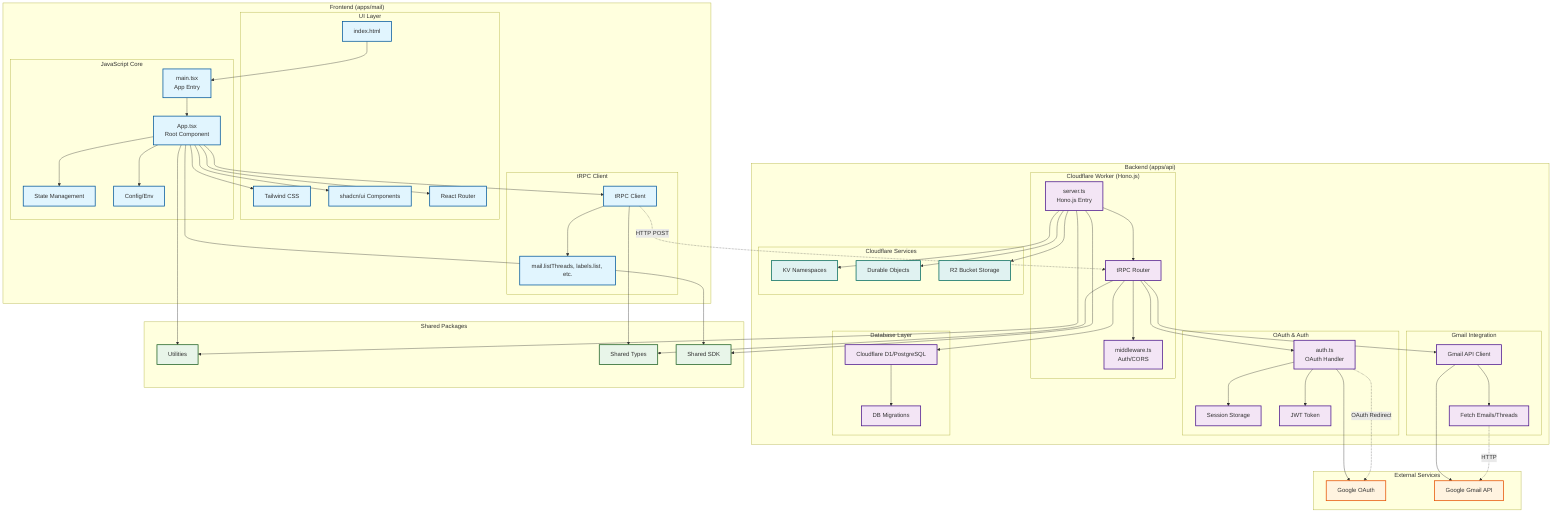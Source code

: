 graph TB

    subgraph "Frontend (apps/mail)"
        subgraph "UI Layer"
            HTML[index.html]
            CSS["Tailwind CSS"]
            UI[shadcn/ui Components]
            ROUTER[React Router]
        end

        subgraph "JavaScript Core"
            MAIN["main.tsx<br/>App Entry"]
            APP["App.tsx<br/>Root Component"]
            STATE["State Management"]
            CONFIG["Config/Env"]
        end

        subgraph "tRPC Client"
            TRPC_CLIENT["tRPC Client"]
            QUERIES["mail.listThreads, labels.list, etc."]
        end
    end

    subgraph "Backend (apps/api)"
        subgraph "Cloudflare Worker (Hono.js)"
            SERVER["server.ts<br/>Hono.js Entry"]
            TRPC_ROUTER["tRPC Router"]
            MIDDLEWARE["middleware.ts<br/>Auth/CORS"]
        end

        subgraph "OAuth & Auth"
            OAUTH["auth.ts<br/>OAuth Handler"]
            SESSION["Session Storage"]
            JWT["JWT Token"]
        end

        subgraph "Gmail Integration"
            GMAIL_API["Gmail API Client"]
            EMAIL_FETCH["Fetch Emails/Threads"]
        end

        subgraph "Database Layer"
            DB["Cloudflare D1/PostgreSQL"]
            MIGRATIONS["DB Migrations"]
        end

        subgraph "Cloudflare Services"
            KV["KV Namespaces"]
            DURABLE["Durable Objects"]
            R2["R2 Bucket Storage"]
        end
    end

    subgraph "Shared Packages"
        UTIL["Utilities"]
        TYPES["Shared Types"]
        SDK["Shared SDK"]
    end

    subgraph "External Services"
        GOOGLE_OAUTH["Google OAuth"]
        GMAIL_API_EXT["Google Gmail API"]
    end

    %% Frontend Initialization
    HTML --> MAIN
    MAIN --> APP
    APP --> ROUTER
    APP --> UI
    APP --> CSS
    APP --> STATE
    APP --> CONFIG

    %% Frontend API Communication
    APP --> TRPC_CLIENT
    TRPC_CLIENT --> QUERIES

    %% Frontend-Backend tRPC Communication
    TRPC_CLIENT -.->|HTTP POST| TRPC_ROUTER

    %% Backend Server & Middleware
    SERVER --> TRPC_ROUTER
    TRPC_ROUTER --> MIDDLEWARE

    %% OAuth/Auth Flow
    TRPC_ROUTER --> OAUTH
    OAUTH --> GOOGLE_OAUTH
    OAUTH --> SESSION
    OAUTH --> JWT

    %% Backend Gmail Integration
    TRPC_ROUTER --> GMAIL_API
    GMAIL_API --> GMAIL_API_EXT
    GMAIL_API --> EMAIL_FETCH

    %% Backend Database Operations
    TRPC_ROUTER --> DB
    DB --> MIGRATIONS

    %% Backend Cloudflare Storage
    SERVER --> KV
    SERVER --> DURABLE
    SERVER --> R2

    %% Shared Code
    TRPC_CLIENT --> TYPES
    TRPC_ROUTER --> TYPES
    APP --> UTIL
    SERVER --> UTIL
    SERVER --> SDK
    APP --> SDK

    %% External Integrations
    EMAIL_FETCH -.->|HTTP| GMAIL_API_EXT
    OAUTH -.->|OAuth Redirect| GOOGLE_OAUTH

    %% Class Definitions
    classDef frontend fill:#e1f5fe,stroke:#01579b,stroke-width:2px
    classDef backend fill:#f3e5f5,stroke:#4a148c,stroke-width:2px
    classDef external fill:#fff3e0,stroke:#e65100,stroke-width:2px
    classDef shared fill:#e8f5e9,stroke:#1b5e20,stroke-width:2px
    classDef cloudflare fill:#e0f2f1,stroke:#00695c,stroke-width:2px

    class HTML,CSS,UI,ROUTER,MAIN,APP,STATE,CONFIG,TRPC_CLIENT,QUERIES frontend
    class SERVER,TRPC_ROUTER,MIDDLEWARE,OAUTH,SESSION,JWT,GMAIL_API,EMAIL_FETCH,DB,MIGRATIONS backend
    class KV,DURABLE,R2 cloudflare
    class GOOGLE_OAUTH,GMAIL_API_EXT external
    class UTIL,TYPES,SDK shared